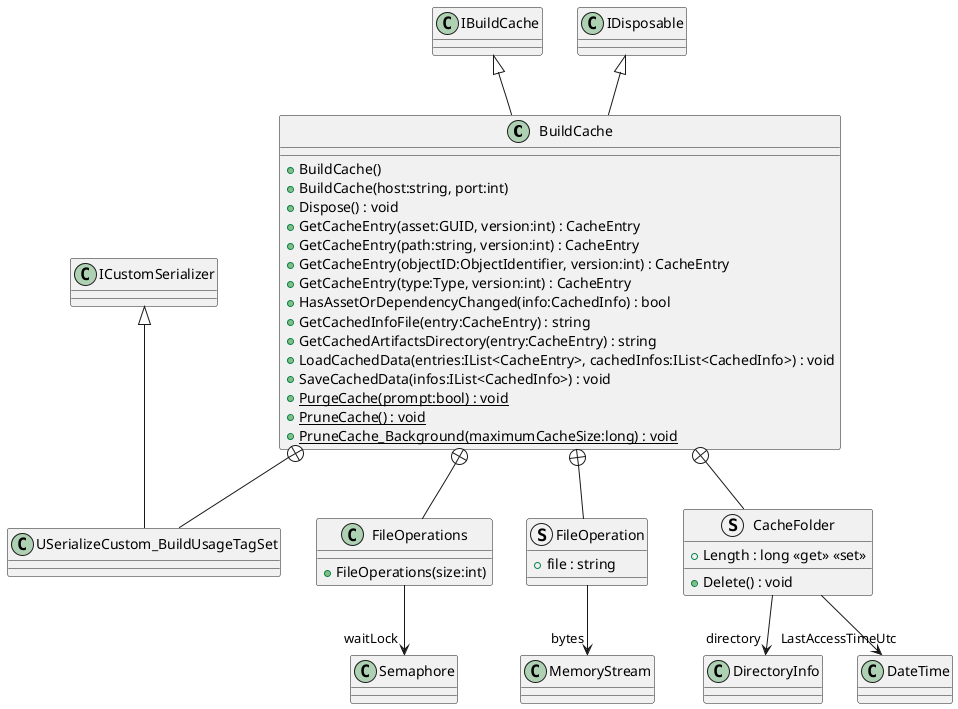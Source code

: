 @startuml
class BuildCache {
    + BuildCache()
    + BuildCache(host:string, port:int)
    + Dispose() : void
    + GetCacheEntry(asset:GUID, version:int) : CacheEntry
    + GetCacheEntry(path:string, version:int) : CacheEntry
    + GetCacheEntry(objectID:ObjectIdentifier, version:int) : CacheEntry
    + GetCacheEntry(type:Type, version:int) : CacheEntry
    + HasAssetOrDependencyChanged(info:CachedInfo) : bool
    + GetCachedInfoFile(entry:CacheEntry) : string
    + GetCachedArtifactsDirectory(entry:CacheEntry) : string
    + LoadCachedData(entries:IList<CacheEntry>, cachedInfos:IList<CachedInfo>) : void
    + SaveCachedData(infos:IList<CachedInfo>) : void
    + {static} PurgeCache(prompt:bool) : void
    + {static} PruneCache() : void
    + {static} PruneCache_Background(maximumCacheSize:long) : void
}
class USerializeCustom_BuildUsageTagSet {
}
class FileOperations {
    + FileOperations(size:int)
}
struct FileOperation {
    + file : string
}
struct CacheFolder {
    + Length : long <<get>> <<set>>
    + Delete() : void
}
IBuildCache <|-- BuildCache
IDisposable <|-- BuildCache
BuildCache +-- USerializeCustom_BuildUsageTagSet
ICustomSerializer <|-- USerializeCustom_BuildUsageTagSet
BuildCache +-- FileOperations
FileOperations --> "waitLock" Semaphore
BuildCache +-- FileOperation
FileOperation --> "bytes" MemoryStream
BuildCache +-- CacheFolder
CacheFolder --> "directory" DirectoryInfo
CacheFolder --> "LastAccessTimeUtc" DateTime
@enduml
